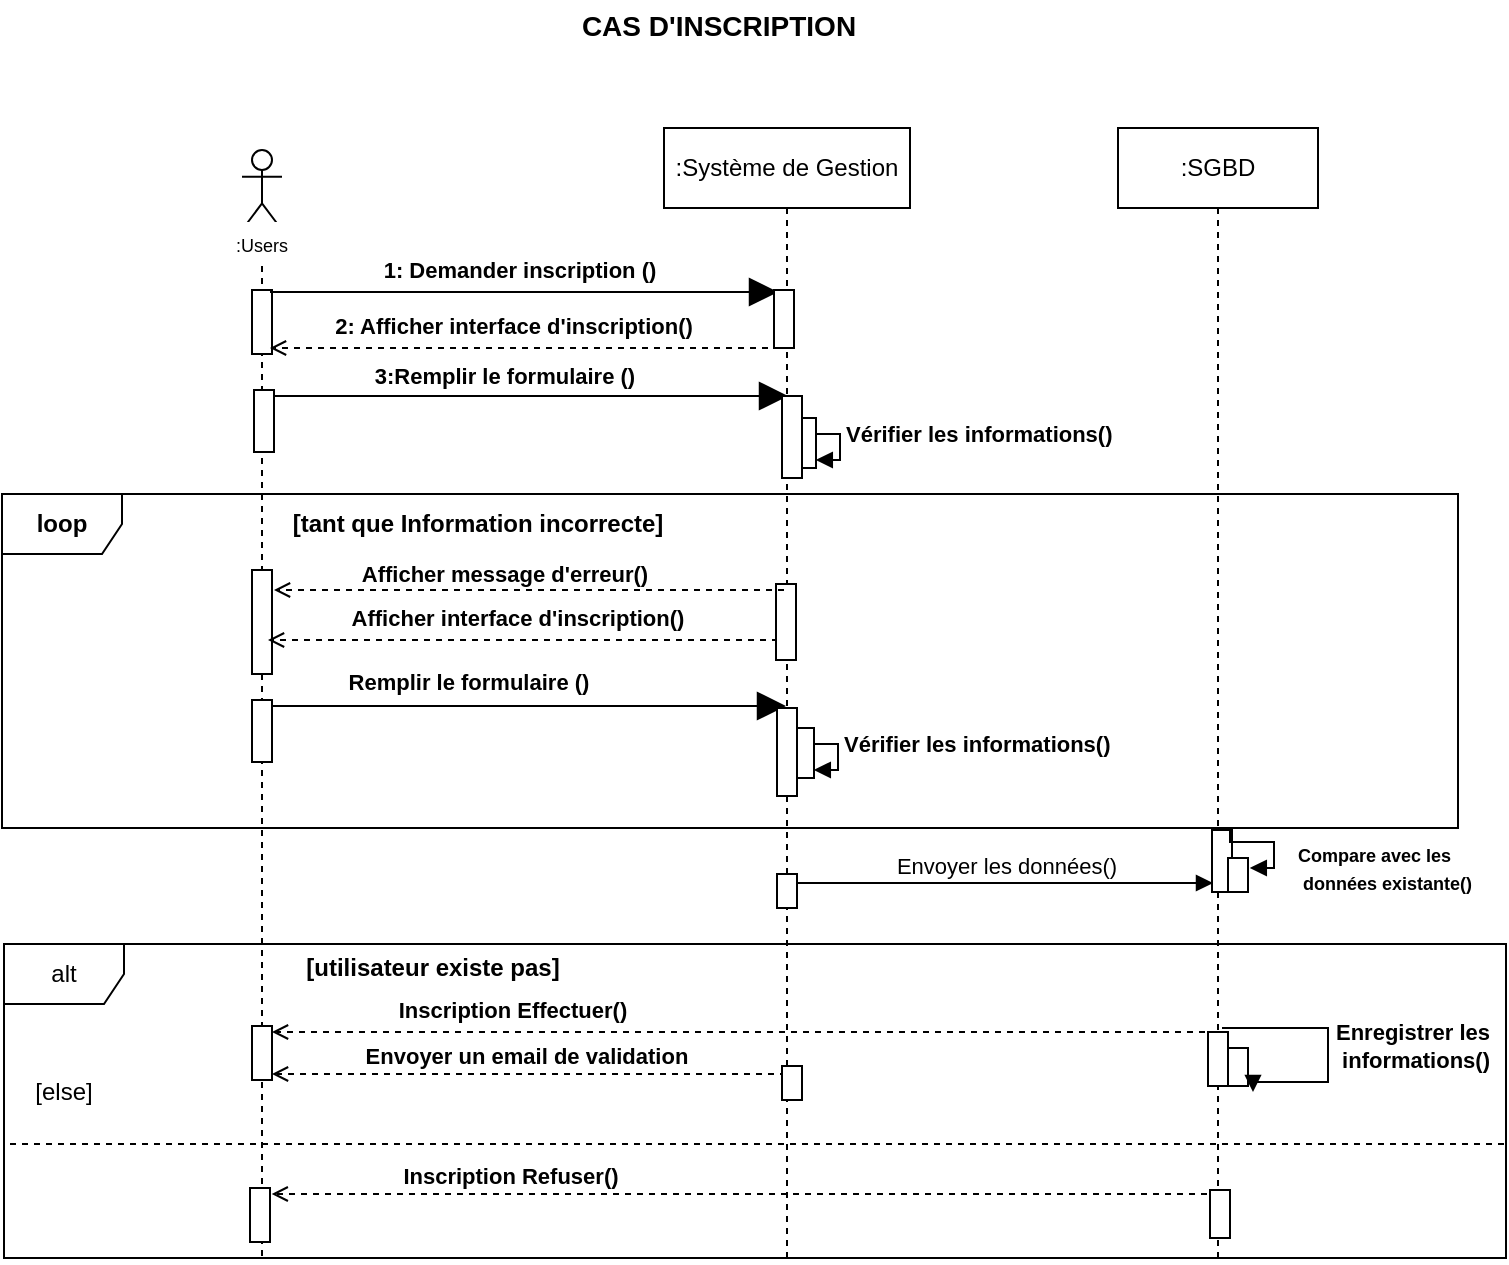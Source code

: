 <mxfile version="26.2.14">
  <diagram name="Page-1" id="2YBvvXClWsGukQMizWep">
    <mxGraphModel dx="1222" dy="733" grid="0" gridSize="10" guides="1" tooltips="1" connect="1" arrows="1" fold="1" page="1" pageScale="1" pageWidth="850" pageHeight="1100" math="0" shadow="0">
      <root>
        <mxCell id="0" />
        <mxCell id="1" parent="0" />
        <mxCell id="7mvw6QXvbmcej4bywkT1-2" value=":Système de Gestion" style="shape=umlLifeline;perimeter=lifelinePerimeter;whiteSpace=wrap;html=1;container=0;dropTarget=0;collapsible=0;recursiveResize=0;outlineConnect=0;portConstraint=eastwest;newEdgeStyle={&quot;edgeStyle&quot;:&quot;elbowEdgeStyle&quot;,&quot;elbow&quot;:&quot;vertical&quot;,&quot;curved&quot;:0,&quot;rounded&quot;:0};fillColor=light-dark(#FFFFFF, #ffffff);strokeColor=light-dark(#000000,#000000);labelBackgroundColor=none;fontColor=light-dark(#000000,#000000);" parent="1" vertex="1">
          <mxGeometry x="391" y="86" width="123" height="567" as="geometry" />
        </mxCell>
        <mxCell id="7mvw6QXvbmcej4bywkT1-9" value="" style="shape=umlLifeline;perimeter=lifelinePerimeter;whiteSpace=wrap;html=1;container=1;dropTarget=0;collapsible=0;recursiveResize=0;outlineConnect=0;portConstraint=eastwest;newEdgeStyle={&quot;curved&quot;:0,&quot;rounded&quot;:0};participant=umlActor;fillColor=light-dark(#FFFFFF,#000000);strokeColor=light-dark(#000000,#000000);" parent="1" vertex="1">
          <mxGeometry x="180" y="97" width="20" height="554" as="geometry" />
        </mxCell>
        <mxCell id="7mvw6QXvbmcej4bywkT1-10" value="" style="html=1;points=[[0,0,0,0,5],[0,1,0,0,-5],[1,0,0,0,5],[1,1,0,0,-5]];perimeter=orthogonalPerimeter;outlineConnect=0;targetShapes=umlLifeline;portConstraint=eastwest;newEdgeStyle={&quot;curved&quot;:0,&quot;rounded&quot;:0};fillColor=light-dark(#FFFFFF,#FFFFFF);strokeColor=light-dark(#000000,#000000);" parent="7mvw6QXvbmcej4bywkT1-9" vertex="1">
          <mxGeometry x="5" y="70" width="10" height="32" as="geometry" />
        </mxCell>
        <mxCell id="7mvw6QXvbmcej4bywkT1-11" value="" style="html=1;points=[[0,0,0,0,5],[0,1,0,0,-5],[1,0,0,0,5],[1,1,0,0,-5]];perimeter=orthogonalPerimeter;outlineConnect=0;targetShapes=umlLifeline;portConstraint=eastwest;newEdgeStyle={&quot;curved&quot;:0,&quot;rounded&quot;:0};fillColor=light-dark(#FFFFFF,#FFFFFF);strokeColor=light-dark(#000000,#000000);" parent="7mvw6QXvbmcej4bywkT1-9" vertex="1">
          <mxGeometry x="5" y="210" width="10" height="52" as="geometry" />
        </mxCell>
        <mxCell id="oZIFxZLTTzc2_pUixhOE-5" value="" style="html=1;points=[[0,0,0,0,5],[0,1,0,0,-5],[1,0,0,0,5],[1,1,0,0,-5]];perimeter=orthogonalPerimeter;outlineConnect=0;targetShapes=umlLifeline;portConstraint=eastwest;newEdgeStyle={&quot;curved&quot;:0,&quot;rounded&quot;:0};fillColor=light-dark(#FFFFFF,#FFFFFF);strokeColor=light-dark(#000000,#000000);" parent="7mvw6QXvbmcej4bywkT1-9" vertex="1">
          <mxGeometry x="5" y="275" width="10" height="31" as="geometry" />
        </mxCell>
        <mxCell id="oZIFxZLTTzc2_pUixhOE-12" value="" style="html=1;points=[[0,0,0,0,5],[0,1,0,0,-5],[1,0,0,0,5],[1,1,0,0,-5]];perimeter=orthogonalPerimeter;outlineConnect=0;targetShapes=umlLifeline;portConstraint=eastwest;newEdgeStyle={&quot;curved&quot;:0,&quot;rounded&quot;:0};fillColor=light-dark(#FFFFFF,#FFFFFF);strokeColor=light-dark(#000000,#000000);" parent="7mvw6QXvbmcej4bywkT1-9" vertex="1">
          <mxGeometry x="5" y="438" width="10" height="27" as="geometry" />
        </mxCell>
        <mxCell id="7mvw6QXvbmcej4bywkT1-14" value="" style="endArrow=block;endFill=1;endSize=12;html=1;rounded=0;strokeColor=light-dark(#000000,#000000);exitX=1;exitY=0;exitDx=0;exitDy=5;exitPerimeter=0;" parent="1" edge="1">
          <mxGeometry width="160" relative="1" as="geometry">
            <mxPoint x="194" y="168" as="sourcePoint" />
            <mxPoint x="448" y="168" as="targetPoint" />
          </mxGeometry>
        </mxCell>
        <mxCell id="7mvw6QXvbmcej4bywkT1-16" value="&lt;font style=&quot;font-size: 11px;&quot;&gt;&lt;b style=&quot;&quot;&gt;1: Demander inscription ()&lt;/b&gt;&lt;/font&gt;" style="text;html=1;align=center;verticalAlign=middle;whiteSpace=wrap;rounded=0;" parent="1" vertex="1">
          <mxGeometry x="245" y="146" width="148" height="22" as="geometry" />
        </mxCell>
        <mxCell id="7mvw6QXvbmcej4bywkT1-17" value="" style="endArrow=open;html=1;rounded=0;strokeColor=light-dark(#000000,#000000);dashed=1;strokeWidth=1;endFill=0;" parent="1" edge="1">
          <mxGeometry width="50" height="50" relative="1" as="geometry">
            <mxPoint x="448" y="342" as="sourcePoint" />
            <mxPoint x="193" y="342" as="targetPoint" />
          </mxGeometry>
        </mxCell>
        <mxCell id="7mvw6QXvbmcej4bywkT1-18" value="&lt;b style=&quot;&quot;&gt;&lt;font style=&quot;font-size: 11px;&quot;&gt;Afficher interface d&#39;inscription()&lt;/font&gt;&lt;/b&gt;" style="text;html=1;align=center;verticalAlign=middle;whiteSpace=wrap;rounded=0;" parent="1" vertex="1">
          <mxGeometry x="229" y="320" width="178" height="22" as="geometry" />
        </mxCell>
        <mxCell id="7mvw6QXvbmcej4bywkT1-19" value="" style="endArrow=block;endFill=1;endSize=12;html=1;rounded=0;strokeColor=light-dark(#000000,#000000);" parent="1" edge="1">
          <mxGeometry width="160" relative="1" as="geometry">
            <mxPoint x="195" y="375" as="sourcePoint" />
            <mxPoint x="452" y="375" as="targetPoint" />
          </mxGeometry>
        </mxCell>
        <mxCell id="7mvw6QXvbmcej4bywkT1-20" value="&lt;font style=&quot;color: light-dark(rgb(0, 0, 0), rgb(0, 0, 0)); font-size: 11px;&quot;&gt;&lt;b style=&quot;&quot;&gt;Remplir le formulaire ()&lt;/b&gt;&lt;/font&gt;" style="text;html=1;align=center;verticalAlign=middle;whiteSpace=wrap;rounded=0;" parent="1" vertex="1">
          <mxGeometry x="214" y="354" width="159" height="17" as="geometry" />
        </mxCell>
        <mxCell id="7mvw6QXvbmcej4bywkT1-49" value="&lt;font style=&quot;font-size: 9px;&quot;&gt;:Users&lt;/font&gt;" style="text;html=1;align=center;verticalAlign=middle;whiteSpace=wrap;rounded=0;fillColor=#FFFFFF;" parent="1" vertex="1">
          <mxGeometry x="160" y="133" width="60" height="21" as="geometry" />
        </mxCell>
        <mxCell id="oZIFxZLTTzc2_pUixhOE-2" value="&lt;b&gt;loop&lt;/b&gt;" style="shape=umlFrame;whiteSpace=wrap;html=1;pointerEvents=0;" parent="1" vertex="1">
          <mxGeometry x="60" y="269" width="728" height="167" as="geometry" />
        </mxCell>
        <mxCell id="oZIFxZLTTzc2_pUixhOE-3" value="&lt;b&gt;[tant que Information incorrecte]&lt;/b&gt;" style="text;html=1;align=center;verticalAlign=middle;whiteSpace=wrap;rounded=0;" parent="1" vertex="1">
          <mxGeometry x="193" y="274" width="210.14" height="20" as="geometry" />
        </mxCell>
        <mxCell id="oZIFxZLTTzc2_pUixhOE-6" value="&lt;font style=&quot;font-size: 11px;&quot;&gt;&lt;b style=&quot;&quot;&gt;Vérifier les informations()&lt;/b&gt;&lt;/font&gt;" style="html=1;align=left;spacingLeft=2;endArrow=block;rounded=0;edgeStyle=orthogonalEdgeStyle;curved=0;rounded=0;" parent="1" edge="1">
          <mxGeometry relative="1" as="geometry">
            <mxPoint x="456" y="388" as="sourcePoint" />
            <Array as="points">
              <mxPoint x="456" y="394" />
              <mxPoint x="478" y="394" />
              <mxPoint x="478" y="407" />
            </Array>
            <mxPoint x="465.9" y="407" as="targetPoint" />
          </mxGeometry>
        </mxCell>
        <mxCell id="oZIFxZLTTzc2_pUixhOE-7" value="" style="html=1;points=[[0,0,0,0,5],[0,1,0,0,-5],[1,0,0,0,5],[1,1,0,0,-5]];perimeter=orthogonalPerimeter;outlineConnect=0;targetShapes=umlLifeline;portConstraint=eastwest;newEdgeStyle={&quot;curved&quot;:0,&quot;rounded&quot;:0};fillColor=light-dark(#FFFFFF,#FFFFFF);strokeColor=light-dark(#000000,#000000);" parent="1" vertex="1">
          <mxGeometry x="456" y="386" width="10" height="25" as="geometry" />
        </mxCell>
        <mxCell id="oZIFxZLTTzc2_pUixhOE-9" value="alt" style="shape=umlFrame;whiteSpace=wrap;html=1;pointerEvents=0;" parent="1" vertex="1">
          <mxGeometry x="61" y="494" width="751" height="157" as="geometry" />
        </mxCell>
        <mxCell id="oZIFxZLTTzc2_pUixhOE-10" value="&lt;b&gt;[utilisateur existe pas]&lt;/b&gt;" style="text;html=1;align=center;verticalAlign=middle;whiteSpace=wrap;rounded=0;" parent="1" vertex="1">
          <mxGeometry x="206" y="496" width="139" height="20" as="geometry" />
        </mxCell>
        <mxCell id="oZIFxZLTTzc2_pUixhOE-11" value="" style="endArrow=open;html=1;rounded=0;strokeColor=light-dark(#000000,#000000);dashed=1;strokeWidth=1;endFill=0;" parent="1" source="oZIFxZLTTzc2_pUixhOE-22" edge="1">
          <mxGeometry width="50" height="50" relative="1" as="geometry">
            <mxPoint x="445" y="538" as="sourcePoint" />
            <mxPoint x="195" y="538" as="targetPoint" />
          </mxGeometry>
        </mxCell>
        <mxCell id="oZIFxZLTTzc2_pUixhOE-14" value="&lt;font style=&quot;color: light-dark(rgb(0, 0, 0), rgb(0, 0, 0)); font-size: 11px;&quot;&gt;&lt;b style=&quot;&quot;&gt;Inscription Effectuer()&lt;/b&gt;&lt;/font&gt;" style="text;html=1;align=center;verticalAlign=middle;whiteSpace=wrap;rounded=0;" parent="1" vertex="1">
          <mxGeometry x="236" y="518" width="159" height="17" as="geometry" />
        </mxCell>
        <mxCell id="oZIFxZLTTzc2_pUixhOE-16" value="" style="line;strokeWidth=1;fillColor=none;align=left;verticalAlign=middle;spacingTop=-1;spacingLeft=3;spacingRight=3;rotatable=0;labelPosition=right;points=[];portConstraint=eastwest;strokeColor=inherit;dashed=1;" parent="1" vertex="1">
          <mxGeometry x="64" y="590" width="748" height="8" as="geometry" />
        </mxCell>
        <mxCell id="oZIFxZLTTzc2_pUixhOE-17" value="[else]" style="text;html=1;align=center;verticalAlign=middle;whiteSpace=wrap;rounded=0;" parent="1" vertex="1">
          <mxGeometry x="68" y="558" width="46" height="20" as="geometry" />
        </mxCell>
        <mxCell id="oZIFxZLTTzc2_pUixhOE-18" value="" style="html=1;points=[[0,0,0,0,5],[0,1,0,0,-5],[1,0,0,0,5],[1,1,0,0,-5]];perimeter=orthogonalPerimeter;outlineConnect=0;targetShapes=umlLifeline;portConstraint=eastwest;newEdgeStyle={&quot;curved&quot;:0,&quot;rounded&quot;:0};fillColor=light-dark(#FFFFFF,#FFFFFF);strokeColor=light-dark(#000000,#000000);" parent="1" vertex="1">
          <mxGeometry x="184" y="616" width="10" height="27" as="geometry" />
        </mxCell>
        <mxCell id="oZIFxZLTTzc2_pUixhOE-19" value="" style="endArrow=open;html=1;rounded=0;strokeColor=light-dark(#000000,#000000);dashed=1;strokeWidth=1;endFill=0;" parent="1" edge="1">
          <mxGeometry width="50" height="50" relative="1" as="geometry">
            <mxPoint x="668.5" y="619" as="sourcePoint" />
            <mxPoint x="194.86" y="619" as="targetPoint" />
          </mxGeometry>
        </mxCell>
        <mxCell id="oZIFxZLTTzc2_pUixhOE-20" value="&lt;font style=&quot;color: light-dark(rgb(0, 0, 0), rgb(0, 0, 0)); font-size: 11px;&quot;&gt;&lt;b style=&quot;&quot;&gt;Inscription Refuser()&lt;/b&gt;&lt;/font&gt;" style="text;html=1;align=center;verticalAlign=middle;whiteSpace=wrap;rounded=0;" parent="1" vertex="1">
          <mxGeometry x="235" y="601" width="159" height="17" as="geometry" />
        </mxCell>
        <mxCell id="oZIFxZLTTzc2_pUixhOE-22" value=":SGBD" style="shape=umlLifeline;perimeter=lifelinePerimeter;whiteSpace=wrap;html=1;container=1;dropTarget=0;collapsible=0;recursiveResize=0;outlineConnect=0;portConstraint=eastwest;newEdgeStyle={&quot;curved&quot;:0,&quot;rounded&quot;:0};" parent="1" vertex="1">
          <mxGeometry x="618" y="86" width="100" height="566" as="geometry" />
        </mxCell>
        <mxCell id="oZIFxZLTTzc2_pUixhOE-31" value="" style="html=1;points=[[0,0,0,0,5],[0,1,0,0,-5],[1,0,0,0,5],[1,1,0,0,-5]];perimeter=orthogonalPerimeter;outlineConnect=0;targetShapes=umlLifeline;portConstraint=eastwest;newEdgeStyle={&quot;curved&quot;:0,&quot;rounded&quot;:0};fillColor=light-dark(#FFFFFF,#FFFFFF);strokeColor=light-dark(#000000,#000000);" parent="oZIFxZLTTzc2_pUixhOE-22" vertex="1">
          <mxGeometry x="47" y="351" width="10" height="31" as="geometry" />
        </mxCell>
        <mxCell id="oZIFxZLTTzc2_pUixhOE-32" value="" style="html=1;points=[[0,0,0,0,5],[0,1,0,0,-5],[1,0,0,0,5],[1,1,0,0,-5]];perimeter=orthogonalPerimeter;outlineConnect=0;targetShapes=umlLifeline;portConstraint=eastwest;newEdgeStyle={&quot;curved&quot;:0,&quot;rounded&quot;:0};fillColor=light-dark(#FFFFFF,#FFFFFF);strokeColor=light-dark(#000000,#000000);" parent="oZIFxZLTTzc2_pUixhOE-22" vertex="1">
          <mxGeometry x="55" y="365" width="10" height="17" as="geometry" />
        </mxCell>
        <mxCell id="oZIFxZLTTzc2_pUixhOE-13" value="" style="html=1;points=[[0,0,0,0,5],[0,1,0,0,-5],[1,0,0,0,5],[1,1,0,0,-5]];perimeter=orthogonalPerimeter;outlineConnect=0;targetShapes=umlLifeline;portConstraint=eastwest;newEdgeStyle={&quot;curved&quot;:0,&quot;rounded&quot;:0};fillColor=light-dark(#FFFFFF,#FFFFFF);strokeColor=light-dark(#000000,#000000);" parent="oZIFxZLTTzc2_pUixhOE-22" vertex="1">
          <mxGeometry x="45" y="452" width="10" height="27" as="geometry" />
        </mxCell>
        <mxCell id="oZIFxZLTTzc2_pUixhOE-21" value="" style="html=1;points=[[0,0,0,0,5],[0,1,0,0,-5],[1,0,0,0,5],[1,1,0,0,-5]];perimeter=orthogonalPerimeter;outlineConnect=0;targetShapes=umlLifeline;portConstraint=eastwest;newEdgeStyle={&quot;curved&quot;:0,&quot;rounded&quot;:0};fillColor=light-dark(#FFFFFF,#FFFFFF);strokeColor=light-dark(#000000,#000000);" parent="oZIFxZLTTzc2_pUixhOE-22" vertex="1">
          <mxGeometry x="46" y="531" width="10" height="24" as="geometry" />
        </mxCell>
        <mxCell id="L6pnUJ2fbuYgKIJ2n-LG-2" value="" style="html=1;points=[[0,0,0,0,5],[0,1,0,0,-5],[1,0,0,0,5],[1,1,0,0,-5]];perimeter=orthogonalPerimeter;outlineConnect=0;targetShapes=umlLifeline;portConstraint=eastwest;newEdgeStyle={&quot;curved&quot;:0,&quot;rounded&quot;:0};fillColor=light-dark(#FFFFFF,#FFFFFF);strokeColor=light-dark(#000000,#000000);" vertex="1" parent="oZIFxZLTTzc2_pUixhOE-22">
          <mxGeometry x="55" y="460" width="10" height="19" as="geometry" />
        </mxCell>
        <mxCell id="oZIFxZLTTzc2_pUixhOE-26" value="Envoyer les données()" style="html=1;verticalAlign=bottom;endArrow=block;curved=0;rounded=0;endFill=1;" parent="1" edge="1">
          <mxGeometry x="0.005" width="80" relative="1" as="geometry">
            <mxPoint x="456.5" y="463.5" as="sourcePoint" />
            <mxPoint x="665.5" y="463.5" as="targetPoint" />
            <mxPoint as="offset" />
          </mxGeometry>
        </mxCell>
        <mxCell id="oZIFxZLTTzc2_pUixhOE-30" value="&lt;font style=&quot;font-size: 9px;&quot;&gt;&lt;b&gt;Compare avec les&lt;/b&gt;&lt;/font&gt;&lt;div&gt;&lt;font style=&quot;font-size: 9px;&quot;&gt;&lt;b&gt;&amp;nbsp;données existante()&lt;/b&gt;&lt;/font&gt;&lt;/div&gt;" style="html=1;align=left;spacingLeft=2;endArrow=block;rounded=0;edgeStyle=orthogonalEdgeStyle;curved=0;rounded=0;" parent="1" edge="1">
          <mxGeometry x="0.544" y="-8" relative="1" as="geometry">
            <mxPoint x="674" y="437" as="sourcePoint" />
            <Array as="points">
              <mxPoint x="674" y="443" />
              <mxPoint x="696" y="443" />
              <mxPoint x="696" y="456" />
            </Array>
            <mxPoint x="683.9" y="456" as="targetPoint" />
            <mxPoint x="8" y="8" as="offset" />
          </mxGeometry>
        </mxCell>
        <mxCell id="7mvw6QXvbmcej4bywkT1-3" value="" style="html=1;points=[[0,0,0,0,5],[0,1,0,0,-5],[1,0,0,0,5],[1,1,0,0,-5]];perimeter=orthogonalPerimeter;outlineConnect=0;targetShapes=umlLifeline;portConstraint=eastwest;newEdgeStyle={&quot;curved&quot;:0,&quot;rounded&quot;:0};fillColor=light-dark(#FFFFFF,#FFFFFF);strokeColor=light-dark(#000000,#000000);" parent="1" vertex="1">
          <mxGeometry x="446" y="167" width="10" height="29" as="geometry" />
        </mxCell>
        <mxCell id="7mvw6QXvbmcej4bywkT1-4" value="" style="html=1;points=[[0,0,0,0,5],[0,1,0,0,-5],[1,0,0,0,5],[1,1,0,0,-5]];perimeter=orthogonalPerimeter;outlineConnect=0;targetShapes=umlLifeline;portConstraint=eastwest;newEdgeStyle={&quot;curved&quot;:0,&quot;rounded&quot;:0};fillColor=light-dark(#FFFFFF,#FFFFFF);strokeColor=light-dark(#000000,#000000);" parent="1" vertex="1">
          <mxGeometry x="447" y="314" width="10" height="38" as="geometry" />
        </mxCell>
        <mxCell id="7mvw6QXvbmcej4bywkT1-35" value="" style="html=1;points=[[0,0,0,0,5],[0,1,0,0,-5],[1,0,0,0,5],[1,1,0,0,-5]];perimeter=orthogonalPerimeter;outlineConnect=0;targetShapes=umlLifeline;portConstraint=eastwest;newEdgeStyle={&quot;curved&quot;:0,&quot;rounded&quot;:0};fillColor=light-dark(#FFFFFF,#FFFFFF);strokeColor=light-dark(#000000,#000000);" parent="1" vertex="1">
          <mxGeometry x="447.5" y="376" width="10" height="44" as="geometry" />
        </mxCell>
        <mxCell id="oZIFxZLTTzc2_pUixhOE-23" value="" style="html=1;points=[[0,0,0,0,5],[0,1,0,0,-5],[1,0,0,0,5],[1,1,0,0,-5]];perimeter=orthogonalPerimeter;outlineConnect=0;targetShapes=umlLifeline;portConstraint=eastwest;newEdgeStyle={&quot;curved&quot;:0,&quot;rounded&quot;:0};fillColor=light-dark(#FFFFFF,#FFFFFF);strokeColor=light-dark(#000000,#000000);" parent="1" vertex="1">
          <mxGeometry x="447.5" y="459" width="10" height="17" as="geometry" />
        </mxCell>
        <mxCell id="oZIFxZLTTzc2_pUixhOE-35" value="" style="html=1;points=[[0,0,0,0,5],[0,1,0,0,-5],[1,0,0,0,5],[1,1,0,0,-5]];perimeter=orthogonalPerimeter;outlineConnect=0;targetShapes=umlLifeline;portConstraint=eastwest;newEdgeStyle={&quot;curved&quot;:0,&quot;rounded&quot;:0};fillColor=light-dark(#FFFFFF,#FFFFFF);strokeColor=light-dark(#000000,#000000);" parent="1" vertex="1">
          <mxGeometry x="186" y="217" width="10" height="31" as="geometry" />
        </mxCell>
        <mxCell id="oZIFxZLTTzc2_pUixhOE-36" value="" style="endArrow=open;html=1;rounded=0;strokeColor=light-dark(#000000,#000000);dashed=1;strokeWidth=1;endFill=0;" parent="1" edge="1">
          <mxGeometry width="50" height="50" relative="1" as="geometry">
            <mxPoint x="449" y="196" as="sourcePoint" />
            <mxPoint x="194" y="196" as="targetPoint" />
          </mxGeometry>
        </mxCell>
        <mxCell id="oZIFxZLTTzc2_pUixhOE-37" value="&lt;font style=&quot;color: light-dark(rgb(0, 0, 0), rgb(0, 0, 0)); font-size: 11px;&quot;&gt;&lt;b style=&quot;&quot;&gt;2: Afficher interface d&#39;inscription()&lt;/b&gt;&lt;/font&gt;" style="text;html=1;align=center;verticalAlign=middle;whiteSpace=wrap;rounded=0;" parent="1" vertex="1">
          <mxGeometry x="221.5" y="174" width="188" height="22" as="geometry" />
        </mxCell>
        <mxCell id="oZIFxZLTTzc2_pUixhOE-38" value="" style="endArrow=block;endFill=1;endSize=12;html=1;rounded=0;strokeColor=light-dark(#000000,#000000);" parent="1" edge="1">
          <mxGeometry width="160" relative="1" as="geometry">
            <mxPoint x="196" y="220" as="sourcePoint" />
            <mxPoint x="453" y="220" as="targetPoint" />
          </mxGeometry>
        </mxCell>
        <mxCell id="oZIFxZLTTzc2_pUixhOE-39" value="&lt;font style=&quot;color: light-dark(rgb(0, 0, 0), rgb(0, 0, 0)); font-size: 11px;&quot;&gt;&lt;b style=&quot;&quot;&gt;3:Remplir le formulaire ()&lt;/b&gt;&lt;/font&gt;" style="text;html=1;align=center;verticalAlign=middle;whiteSpace=wrap;rounded=0;" parent="1" vertex="1">
          <mxGeometry x="232" y="201" width="159" height="17" as="geometry" />
        </mxCell>
        <mxCell id="oZIFxZLTTzc2_pUixhOE-40" value="&lt;font style=&quot;font-size: 11px;&quot;&gt;&lt;b style=&quot;&quot;&gt;Vérifier les informations()&lt;/b&gt;&lt;/font&gt;" style="html=1;align=left;spacingLeft=2;endArrow=block;rounded=0;edgeStyle=orthogonalEdgeStyle;curved=0;rounded=0;" parent="1" edge="1">
          <mxGeometry relative="1" as="geometry">
            <mxPoint x="457" y="233" as="sourcePoint" />
            <Array as="points">
              <mxPoint x="457" y="239" />
              <mxPoint x="479" y="239" />
              <mxPoint x="479" y="252" />
            </Array>
            <mxPoint x="466.9" y="252" as="targetPoint" />
          </mxGeometry>
        </mxCell>
        <mxCell id="oZIFxZLTTzc2_pUixhOE-41" value="" style="html=1;points=[[0,0,0,0,5],[0,1,0,0,-5],[1,0,0,0,5],[1,1,0,0,-5]];perimeter=orthogonalPerimeter;outlineConnect=0;targetShapes=umlLifeline;portConstraint=eastwest;newEdgeStyle={&quot;curved&quot;:0,&quot;rounded&quot;:0};fillColor=light-dark(#FFFFFF,#FFFFFF);strokeColor=light-dark(#000000,#000000);" parent="1" vertex="1">
          <mxGeometry x="457" y="231" width="10" height="25" as="geometry" />
        </mxCell>
        <mxCell id="oZIFxZLTTzc2_pUixhOE-42" value="" style="html=1;points=[[0,0,0,0,5],[0,1,0,0,-5],[1,0,0,0,5],[1,1,0,0,-5]];perimeter=orthogonalPerimeter;outlineConnect=0;targetShapes=umlLifeline;portConstraint=eastwest;newEdgeStyle={&quot;curved&quot;:0,&quot;rounded&quot;:0};fillColor=light-dark(#FFFFFF,#FFFFFF);strokeColor=light-dark(#000000,#000000);" parent="1" vertex="1">
          <mxGeometry x="450" y="220" width="10" height="41" as="geometry" />
        </mxCell>
        <mxCell id="oZIFxZLTTzc2_pUixhOE-43" value="" style="endArrow=open;html=1;rounded=0;strokeColor=light-dark(#000000,#000000);dashed=1;strokeWidth=1;endFill=0;" parent="1" edge="1">
          <mxGeometry width="50" height="50" relative="1" as="geometry">
            <mxPoint x="451" y="317" as="sourcePoint" />
            <mxPoint x="196" y="317" as="targetPoint" />
          </mxGeometry>
        </mxCell>
        <mxCell id="oZIFxZLTTzc2_pUixhOE-44" value="&lt;font style=&quot;color: light-dark(rgb(0, 0, 0), rgb(0, 0, 0)); font-size: 11px;&quot;&gt;&lt;b style=&quot;&quot;&gt;Afficher message d&#39;erreur()&lt;/b&gt;&lt;/font&gt;" style="text;html=1;align=center;verticalAlign=middle;whiteSpace=wrap;rounded=0;" parent="1" vertex="1">
          <mxGeometry x="234" y="298" width="155" height="22" as="geometry" />
        </mxCell>
        <mxCell id="oZIFxZLTTzc2_pUixhOE-45" value="&lt;font style=&quot;font-size: 14px;&quot;&gt;CAS D&#39;INSCRIPTION&lt;/font&gt;" style="text;align=center;fontStyle=1;verticalAlign=middle;spacingLeft=3;spacingRight=3;strokeColor=none;rotatable=0;points=[[0,0.5],[1,0.5]];portConstraint=eastwest;html=1;" parent="1" vertex="1">
          <mxGeometry x="378" y="22" width="80" height="26" as="geometry" />
        </mxCell>
        <mxCell id="L6pnUJ2fbuYgKIJ2n-LG-1" value="&lt;b&gt;Enregistrer les&lt;/b&gt;&lt;div&gt;&lt;b&gt;&amp;nbsp;informations&lt;/b&gt;&lt;b style=&quot;background-color: light-dark(#ffffff, var(--ge-dark-color, #121212)); color: light-dark(rgb(0, 0, 0), rgb(255, 255, 255));&quot;&gt;()&lt;/b&gt;&lt;/div&gt;" style="html=1;align=left;spacingLeft=2;endArrow=block;rounded=0;edgeStyle=orthogonalEdgeStyle;curved=0;rounded=0;" edge="1" parent="1">
          <mxGeometry relative="1" as="geometry">
            <mxPoint x="670" y="536" as="sourcePoint" />
            <Array as="points">
              <mxPoint x="723" y="536" />
              <mxPoint x="723" y="563" />
              <mxPoint x="686" y="563" />
            </Array>
            <mxPoint x="685.5" y="568" as="targetPoint" />
          </mxGeometry>
        </mxCell>
        <mxCell id="L6pnUJ2fbuYgKIJ2n-LG-3" value="" style="endArrow=open;html=1;rounded=0;strokeColor=light-dark(#000000,#000000);dashed=1;strokeWidth=1;endFill=0;" edge="1" parent="1">
          <mxGeometry width="50" height="50" relative="1" as="geometry">
            <mxPoint x="452" y="559" as="sourcePoint" />
            <mxPoint x="195" y="559" as="targetPoint" />
          </mxGeometry>
        </mxCell>
        <mxCell id="L6pnUJ2fbuYgKIJ2n-LG-4" value="&lt;font style=&quot;color: light-dark(rgb(0, 0, 0), rgb(0, 0, 0)); font-size: 11px;&quot;&gt;&lt;b style=&quot;&quot;&gt;Envoyer un email de validation&lt;/b&gt;&lt;/font&gt;" style="text;html=1;align=center;verticalAlign=middle;whiteSpace=wrap;rounded=0;" vertex="1" parent="1">
          <mxGeometry x="234" y="541" width="177" height="17" as="geometry" />
        </mxCell>
        <mxCell id="L6pnUJ2fbuYgKIJ2n-LG-5" value="" style="html=1;points=[[0,0,0,0,5],[0,1,0,0,-5],[1,0,0,0,5],[1,1,0,0,-5]];perimeter=orthogonalPerimeter;outlineConnect=0;targetShapes=umlLifeline;portConstraint=eastwest;newEdgeStyle={&quot;curved&quot;:0,&quot;rounded&quot;:0};fillColor=light-dark(#FFFFFF,#FFFFFF);strokeColor=light-dark(#000000,#000000);" vertex="1" parent="1">
          <mxGeometry x="450" y="555" width="10" height="17" as="geometry" />
        </mxCell>
      </root>
    </mxGraphModel>
  </diagram>
</mxfile>
